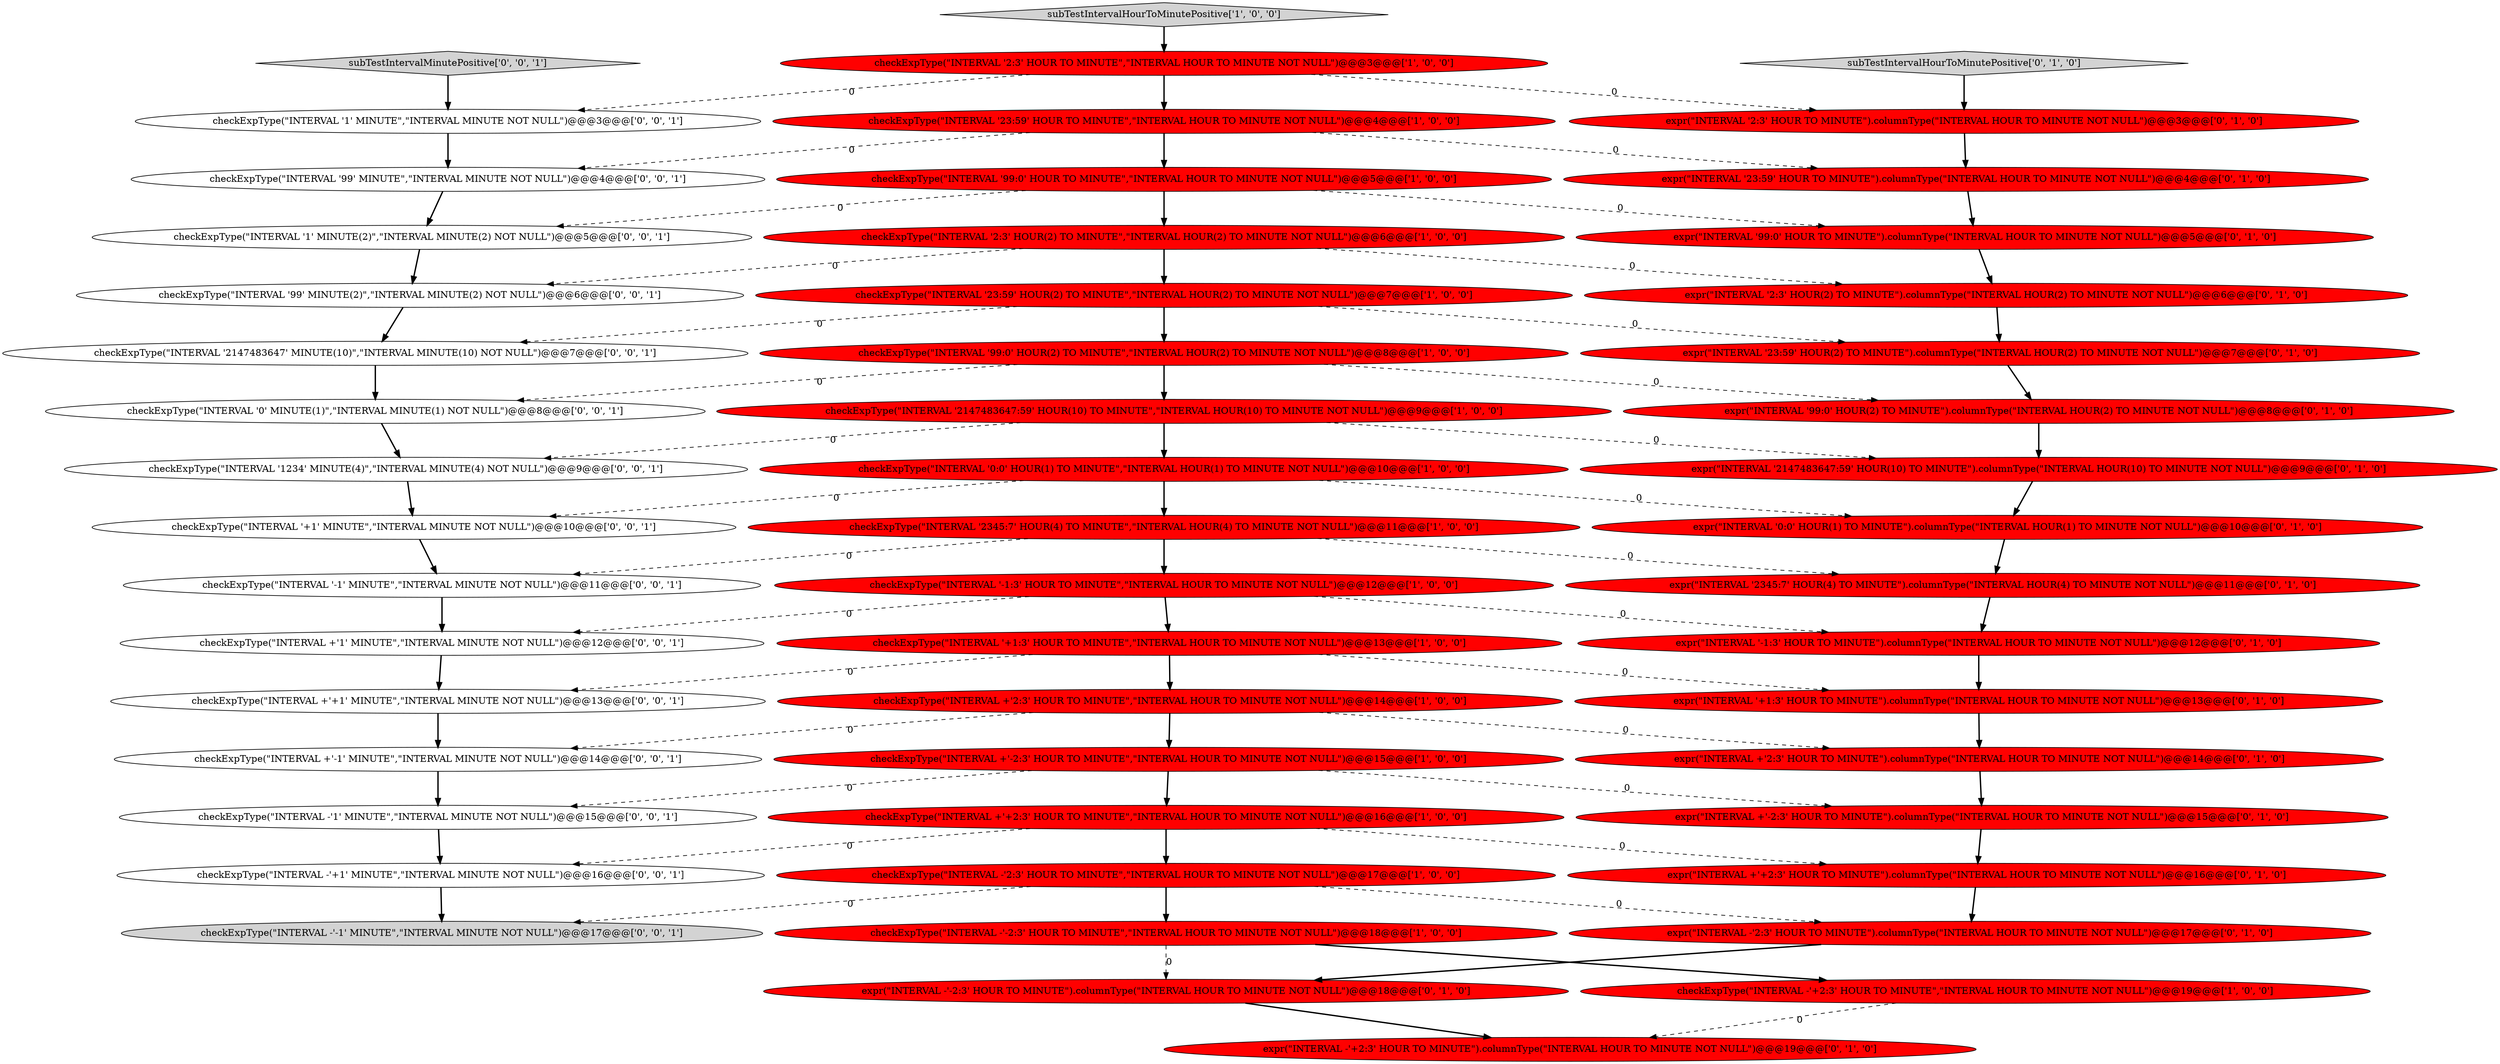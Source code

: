 digraph {
38 [style = filled, label = "checkExpType(\"INTERVAL '-1' MINUTE\",\"INTERVAL MINUTE NOT NULL\")@@@11@@@['0', '0', '1']", fillcolor = white, shape = ellipse image = "AAA0AAABBB3BBB"];
42 [style = filled, label = "checkExpType(\"INTERVAL '+1' MINUTE\",\"INTERVAL MINUTE NOT NULL\")@@@10@@@['0', '0', '1']", fillcolor = white, shape = ellipse image = "AAA0AAABBB3BBB"];
31 [style = filled, label = "expr(\"INTERVAL '23:59' HOUR(2) TO MINUTE\").columnType(\"INTERVAL HOUR(2) TO MINUTE NOT NULL\")@@@7@@@['0', '1', '0']", fillcolor = red, shape = ellipse image = "AAA1AAABBB2BBB"];
32 [style = filled, label = "expr(\"INTERVAL '2345:7' HOUR(4) TO MINUTE\").columnType(\"INTERVAL HOUR(4) TO MINUTE NOT NULL\")@@@11@@@['0', '1', '0']", fillcolor = red, shape = ellipse image = "AAA1AAABBB2BBB"];
17 [style = filled, label = "checkExpType(\"INTERVAL '2:3' HOUR(2) TO MINUTE\",\"INTERVAL HOUR(2) TO MINUTE NOT NULL\")@@@6@@@['1', '0', '0']", fillcolor = red, shape = ellipse image = "AAA1AAABBB1BBB"];
48 [style = filled, label = "subTestIntervalMinutePositive['0', '0', '1']", fillcolor = lightgray, shape = diamond image = "AAA0AAABBB3BBB"];
13 [style = filled, label = "checkExpType(\"INTERVAL '23:59' HOUR TO MINUTE\",\"INTERVAL HOUR TO MINUTE NOT NULL\")@@@4@@@['1', '0', '0']", fillcolor = red, shape = ellipse image = "AAA1AAABBB1BBB"];
36 [style = filled, label = "checkExpType(\"INTERVAL '99' MINUTE(2)\",\"INTERVAL MINUTE(2) NOT NULL\")@@@6@@@['0', '0', '1']", fillcolor = white, shape = ellipse image = "AAA0AAABBB3BBB"];
14 [style = filled, label = "checkExpType(\"INTERVAL '-1:3' HOUR TO MINUTE\",\"INTERVAL HOUR TO MINUTE NOT NULL\")@@@12@@@['1', '0', '0']", fillcolor = red, shape = ellipse image = "AAA1AAABBB1BBB"];
25 [style = filled, label = "expr(\"INTERVAL -'2:3' HOUR TO MINUTE\").columnType(\"INTERVAL HOUR TO MINUTE NOT NULL\")@@@17@@@['0', '1', '0']", fillcolor = red, shape = ellipse image = "AAA1AAABBB2BBB"];
46 [style = filled, label = "checkExpType(\"INTERVAL -'1' MINUTE\",\"INTERVAL MINUTE NOT NULL\")@@@15@@@['0', '0', '1']", fillcolor = white, shape = ellipse image = "AAA0AAABBB3BBB"];
4 [style = filled, label = "checkExpType(\"INTERVAL '2:3' HOUR TO MINUTE\",\"INTERVAL HOUR TO MINUTE NOT NULL\")@@@3@@@['1', '0', '0']", fillcolor = red, shape = ellipse image = "AAA1AAABBB1BBB"];
26 [style = filled, label = "expr(\"INTERVAL '99:0' HOUR(2) TO MINUTE\").columnType(\"INTERVAL HOUR(2) TO MINUTE NOT NULL\")@@@8@@@['0', '1', '0']", fillcolor = red, shape = ellipse image = "AAA1AAABBB2BBB"];
43 [style = filled, label = "checkExpType(\"INTERVAL '1234' MINUTE(4)\",\"INTERVAL MINUTE(4) NOT NULL\")@@@9@@@['0', '0', '1']", fillcolor = white, shape = ellipse image = "AAA0AAABBB3BBB"];
39 [style = filled, label = "checkExpType(\"INTERVAL +'+1' MINUTE\",\"INTERVAL MINUTE NOT NULL\")@@@13@@@['0', '0', '1']", fillcolor = white, shape = ellipse image = "AAA0AAABBB3BBB"];
50 [style = filled, label = "checkExpType(\"INTERVAL +'-1' MINUTE\",\"INTERVAL MINUTE NOT NULL\")@@@14@@@['0', '0', '1']", fillcolor = white, shape = ellipse image = "AAA0AAABBB3BBB"];
15 [style = filled, label = "checkExpType(\"INTERVAL -'+2:3' HOUR TO MINUTE\",\"INTERVAL HOUR TO MINUTE NOT NULL\")@@@19@@@['1', '0', '0']", fillcolor = red, shape = ellipse image = "AAA1AAABBB1BBB"];
2 [style = filled, label = "checkExpType(\"INTERVAL +'-2:3' HOUR TO MINUTE\",\"INTERVAL HOUR TO MINUTE NOT NULL\")@@@15@@@['1', '0', '0']", fillcolor = red, shape = ellipse image = "AAA1AAABBB1BBB"];
35 [style = filled, label = "expr(\"INTERVAL '99:0' HOUR TO MINUTE\").columnType(\"INTERVAL HOUR TO MINUTE NOT NULL\")@@@5@@@['0', '1', '0']", fillcolor = red, shape = ellipse image = "AAA1AAABBB2BBB"];
49 [style = filled, label = "checkExpType(\"INTERVAL -'-1' MINUTE\",\"INTERVAL MINUTE NOT NULL\")@@@17@@@['0', '0', '1']", fillcolor = lightgray, shape = ellipse image = "AAA0AAABBB3BBB"];
11 [style = filled, label = "checkExpType(\"INTERVAL '2147483647:59' HOUR(10) TO MINUTE\",\"INTERVAL HOUR(10) TO MINUTE NOT NULL\")@@@9@@@['1', '0', '0']", fillcolor = red, shape = ellipse image = "AAA1AAABBB1BBB"];
19 [style = filled, label = "expr(\"INTERVAL '23:59' HOUR TO MINUTE\").columnType(\"INTERVAL HOUR TO MINUTE NOT NULL\")@@@4@@@['0', '1', '0']", fillcolor = red, shape = ellipse image = "AAA1AAABBB2BBB"];
40 [style = filled, label = "checkExpType(\"INTERVAL '99' MINUTE\",\"INTERVAL MINUTE NOT NULL\")@@@4@@@['0', '0', '1']", fillcolor = white, shape = ellipse image = "AAA0AAABBB3BBB"];
41 [style = filled, label = "checkExpType(\"INTERVAL '1' MINUTE\",\"INTERVAL MINUTE NOT NULL\")@@@3@@@['0', '0', '1']", fillcolor = white, shape = ellipse image = "AAA0AAABBB3BBB"];
6 [style = filled, label = "checkExpType(\"INTERVAL +'+2:3' HOUR TO MINUTE\",\"INTERVAL HOUR TO MINUTE NOT NULL\")@@@16@@@['1', '0', '0']", fillcolor = red, shape = ellipse image = "AAA1AAABBB1BBB"];
7 [style = filled, label = "checkExpType(\"INTERVAL -'2:3' HOUR TO MINUTE\",\"INTERVAL HOUR TO MINUTE NOT NULL\")@@@17@@@['1', '0', '0']", fillcolor = red, shape = ellipse image = "AAA1AAABBB1BBB"];
21 [style = filled, label = "expr(\"INTERVAL '2:3' HOUR(2) TO MINUTE\").columnType(\"INTERVAL HOUR(2) TO MINUTE NOT NULL\")@@@6@@@['0', '1', '0']", fillcolor = red, shape = ellipse image = "AAA1AAABBB2BBB"];
22 [style = filled, label = "expr(\"INTERVAL +'2:3' HOUR TO MINUTE\").columnType(\"INTERVAL HOUR TO MINUTE NOT NULL\")@@@14@@@['0', '1', '0']", fillcolor = red, shape = ellipse image = "AAA1AAABBB2BBB"];
37 [style = filled, label = "checkExpType(\"INTERVAL '0' MINUTE(1)\",\"INTERVAL MINUTE(1) NOT NULL\")@@@8@@@['0', '0', '1']", fillcolor = white, shape = ellipse image = "AAA0AAABBB3BBB"];
28 [style = filled, label = "expr(\"INTERVAL -'+2:3' HOUR TO MINUTE\").columnType(\"INTERVAL HOUR TO MINUTE NOT NULL\")@@@19@@@['0', '1', '0']", fillcolor = red, shape = ellipse image = "AAA1AAABBB2BBB"];
45 [style = filled, label = "checkExpType(\"INTERVAL '2147483647' MINUTE(10)\",\"INTERVAL MINUTE(10) NOT NULL\")@@@7@@@['0', '0', '1']", fillcolor = white, shape = ellipse image = "AAA0AAABBB3BBB"];
44 [style = filled, label = "checkExpType(\"INTERVAL '1' MINUTE(2)\",\"INTERVAL MINUTE(2) NOT NULL\")@@@5@@@['0', '0', '1']", fillcolor = white, shape = ellipse image = "AAA0AAABBB3BBB"];
23 [style = filled, label = "subTestIntervalHourToMinutePositive['0', '1', '0']", fillcolor = lightgray, shape = diamond image = "AAA0AAABBB2BBB"];
47 [style = filled, label = "checkExpType(\"INTERVAL -'+1' MINUTE\",\"INTERVAL MINUTE NOT NULL\")@@@16@@@['0', '0', '1']", fillcolor = white, shape = ellipse image = "AAA0AAABBB3BBB"];
20 [style = filled, label = "expr(\"INTERVAL +'+2:3' HOUR TO MINUTE\").columnType(\"INTERVAL HOUR TO MINUTE NOT NULL\")@@@16@@@['0', '1', '0']", fillcolor = red, shape = ellipse image = "AAA1AAABBB2BBB"];
16 [style = filled, label = "checkExpType(\"INTERVAL '99:0' HOUR TO MINUTE\",\"INTERVAL HOUR TO MINUTE NOT NULL\")@@@5@@@['1', '0', '0']", fillcolor = red, shape = ellipse image = "AAA1AAABBB1BBB"];
10 [style = filled, label = "checkExpType(\"INTERVAL '23:59' HOUR(2) TO MINUTE\",\"INTERVAL HOUR(2) TO MINUTE NOT NULL\")@@@7@@@['1', '0', '0']", fillcolor = red, shape = ellipse image = "AAA1AAABBB1BBB"];
3 [style = filled, label = "subTestIntervalHourToMinutePositive['1', '0', '0']", fillcolor = lightgray, shape = diamond image = "AAA0AAABBB1BBB"];
9 [style = filled, label = "checkExpType(\"INTERVAL '99:0' HOUR(2) TO MINUTE\",\"INTERVAL HOUR(2) TO MINUTE NOT NULL\")@@@8@@@['1', '0', '0']", fillcolor = red, shape = ellipse image = "AAA1AAABBB1BBB"];
24 [style = filled, label = "expr(\"INTERVAL '0:0' HOUR(1) TO MINUTE\").columnType(\"INTERVAL HOUR(1) TO MINUTE NOT NULL\")@@@10@@@['0', '1', '0']", fillcolor = red, shape = ellipse image = "AAA1AAABBB2BBB"];
0 [style = filled, label = "checkExpType(\"INTERVAL '+1:3' HOUR TO MINUTE\",\"INTERVAL HOUR TO MINUTE NOT NULL\")@@@13@@@['1', '0', '0']", fillcolor = red, shape = ellipse image = "AAA1AAABBB1BBB"];
18 [style = filled, label = "expr(\"INTERVAL +'-2:3' HOUR TO MINUTE\").columnType(\"INTERVAL HOUR TO MINUTE NOT NULL\")@@@15@@@['0', '1', '0']", fillcolor = red, shape = ellipse image = "AAA1AAABBB2BBB"];
5 [style = filled, label = "checkExpType(\"INTERVAL '2345:7' HOUR(4) TO MINUTE\",\"INTERVAL HOUR(4) TO MINUTE NOT NULL\")@@@11@@@['1', '0', '0']", fillcolor = red, shape = ellipse image = "AAA1AAABBB1BBB"];
1 [style = filled, label = "checkExpType(\"INTERVAL +'2:3' HOUR TO MINUTE\",\"INTERVAL HOUR TO MINUTE NOT NULL\")@@@14@@@['1', '0', '0']", fillcolor = red, shape = ellipse image = "AAA1AAABBB1BBB"];
33 [style = filled, label = "expr(\"INTERVAL '-1:3' HOUR TO MINUTE\").columnType(\"INTERVAL HOUR TO MINUTE NOT NULL\")@@@12@@@['0', '1', '0']", fillcolor = red, shape = ellipse image = "AAA1AAABBB2BBB"];
12 [style = filled, label = "checkExpType(\"INTERVAL '0:0' HOUR(1) TO MINUTE\",\"INTERVAL HOUR(1) TO MINUTE NOT NULL\")@@@10@@@['1', '0', '0']", fillcolor = red, shape = ellipse image = "AAA1AAABBB1BBB"];
51 [style = filled, label = "checkExpType(\"INTERVAL +'1' MINUTE\",\"INTERVAL MINUTE NOT NULL\")@@@12@@@['0', '0', '1']", fillcolor = white, shape = ellipse image = "AAA0AAABBB3BBB"];
34 [style = filled, label = "expr(\"INTERVAL '+1:3' HOUR TO MINUTE\").columnType(\"INTERVAL HOUR TO MINUTE NOT NULL\")@@@13@@@['0', '1', '0']", fillcolor = red, shape = ellipse image = "AAA1AAABBB2BBB"];
27 [style = filled, label = "expr(\"INTERVAL '2147483647:59' HOUR(10) TO MINUTE\").columnType(\"INTERVAL HOUR(10) TO MINUTE NOT NULL\")@@@9@@@['0', '1', '0']", fillcolor = red, shape = ellipse image = "AAA1AAABBB2BBB"];
29 [style = filled, label = "expr(\"INTERVAL '2:3' HOUR TO MINUTE\").columnType(\"INTERVAL HOUR TO MINUTE NOT NULL\")@@@3@@@['0', '1', '0']", fillcolor = red, shape = ellipse image = "AAA1AAABBB2BBB"];
8 [style = filled, label = "checkExpType(\"INTERVAL -'-2:3' HOUR TO MINUTE\",\"INTERVAL HOUR TO MINUTE NOT NULL\")@@@18@@@['1', '0', '0']", fillcolor = red, shape = ellipse image = "AAA1AAABBB1BBB"];
30 [style = filled, label = "expr(\"INTERVAL -'-2:3' HOUR TO MINUTE\").columnType(\"INTERVAL HOUR TO MINUTE NOT NULL\")@@@18@@@['0', '1', '0']", fillcolor = red, shape = ellipse image = "AAA1AAABBB2BBB"];
17->10 [style = bold, label=""];
44->36 [style = bold, label=""];
8->15 [style = bold, label=""];
9->11 [style = bold, label=""];
12->5 [style = bold, label=""];
48->41 [style = bold, label=""];
15->28 [style = dashed, label="0"];
6->20 [style = dashed, label="0"];
2->6 [style = bold, label=""];
50->46 [style = bold, label=""];
25->30 [style = bold, label=""];
38->51 [style = bold, label=""];
16->35 [style = dashed, label="0"];
4->13 [style = bold, label=""];
24->32 [style = bold, label=""];
16->44 [style = dashed, label="0"];
43->42 [style = bold, label=""];
7->49 [style = dashed, label="0"];
10->31 [style = dashed, label="0"];
14->51 [style = dashed, label="0"];
11->12 [style = bold, label=""];
2->46 [style = dashed, label="0"];
13->40 [style = dashed, label="0"];
16->17 [style = bold, label=""];
5->14 [style = bold, label=""];
13->19 [style = dashed, label="0"];
0->39 [style = dashed, label="0"];
7->8 [style = bold, label=""];
46->47 [style = bold, label=""];
20->25 [style = bold, label=""];
3->4 [style = bold, label=""];
17->21 [style = dashed, label="0"];
13->16 [style = bold, label=""];
35->21 [style = bold, label=""];
32->33 [style = bold, label=""];
14->33 [style = dashed, label="0"];
1->22 [style = dashed, label="0"];
34->22 [style = bold, label=""];
9->37 [style = dashed, label="0"];
47->49 [style = bold, label=""];
23->29 [style = bold, label=""];
5->32 [style = dashed, label="0"];
31->26 [style = bold, label=""];
26->27 [style = bold, label=""];
18->20 [style = bold, label=""];
22->18 [style = bold, label=""];
37->43 [style = bold, label=""];
21->31 [style = bold, label=""];
30->28 [style = bold, label=""];
12->42 [style = dashed, label="0"];
29->19 [style = bold, label=""];
14->0 [style = bold, label=""];
41->40 [style = bold, label=""];
0->1 [style = bold, label=""];
19->35 [style = bold, label=""];
12->24 [style = dashed, label="0"];
9->26 [style = dashed, label="0"];
51->39 [style = bold, label=""];
2->18 [style = dashed, label="0"];
7->25 [style = dashed, label="0"];
0->34 [style = dashed, label="0"];
11->43 [style = dashed, label="0"];
5->38 [style = dashed, label="0"];
27->24 [style = bold, label=""];
10->9 [style = bold, label=""];
1->2 [style = bold, label=""];
45->37 [style = bold, label=""];
11->27 [style = dashed, label="0"];
39->50 [style = bold, label=""];
36->45 [style = bold, label=""];
4->29 [style = dashed, label="0"];
6->7 [style = bold, label=""];
8->30 [style = dashed, label="0"];
17->36 [style = dashed, label="0"];
6->47 [style = dashed, label="0"];
33->34 [style = bold, label=""];
42->38 [style = bold, label=""];
10->45 [style = dashed, label="0"];
1->50 [style = dashed, label="0"];
40->44 [style = bold, label=""];
4->41 [style = dashed, label="0"];
}
